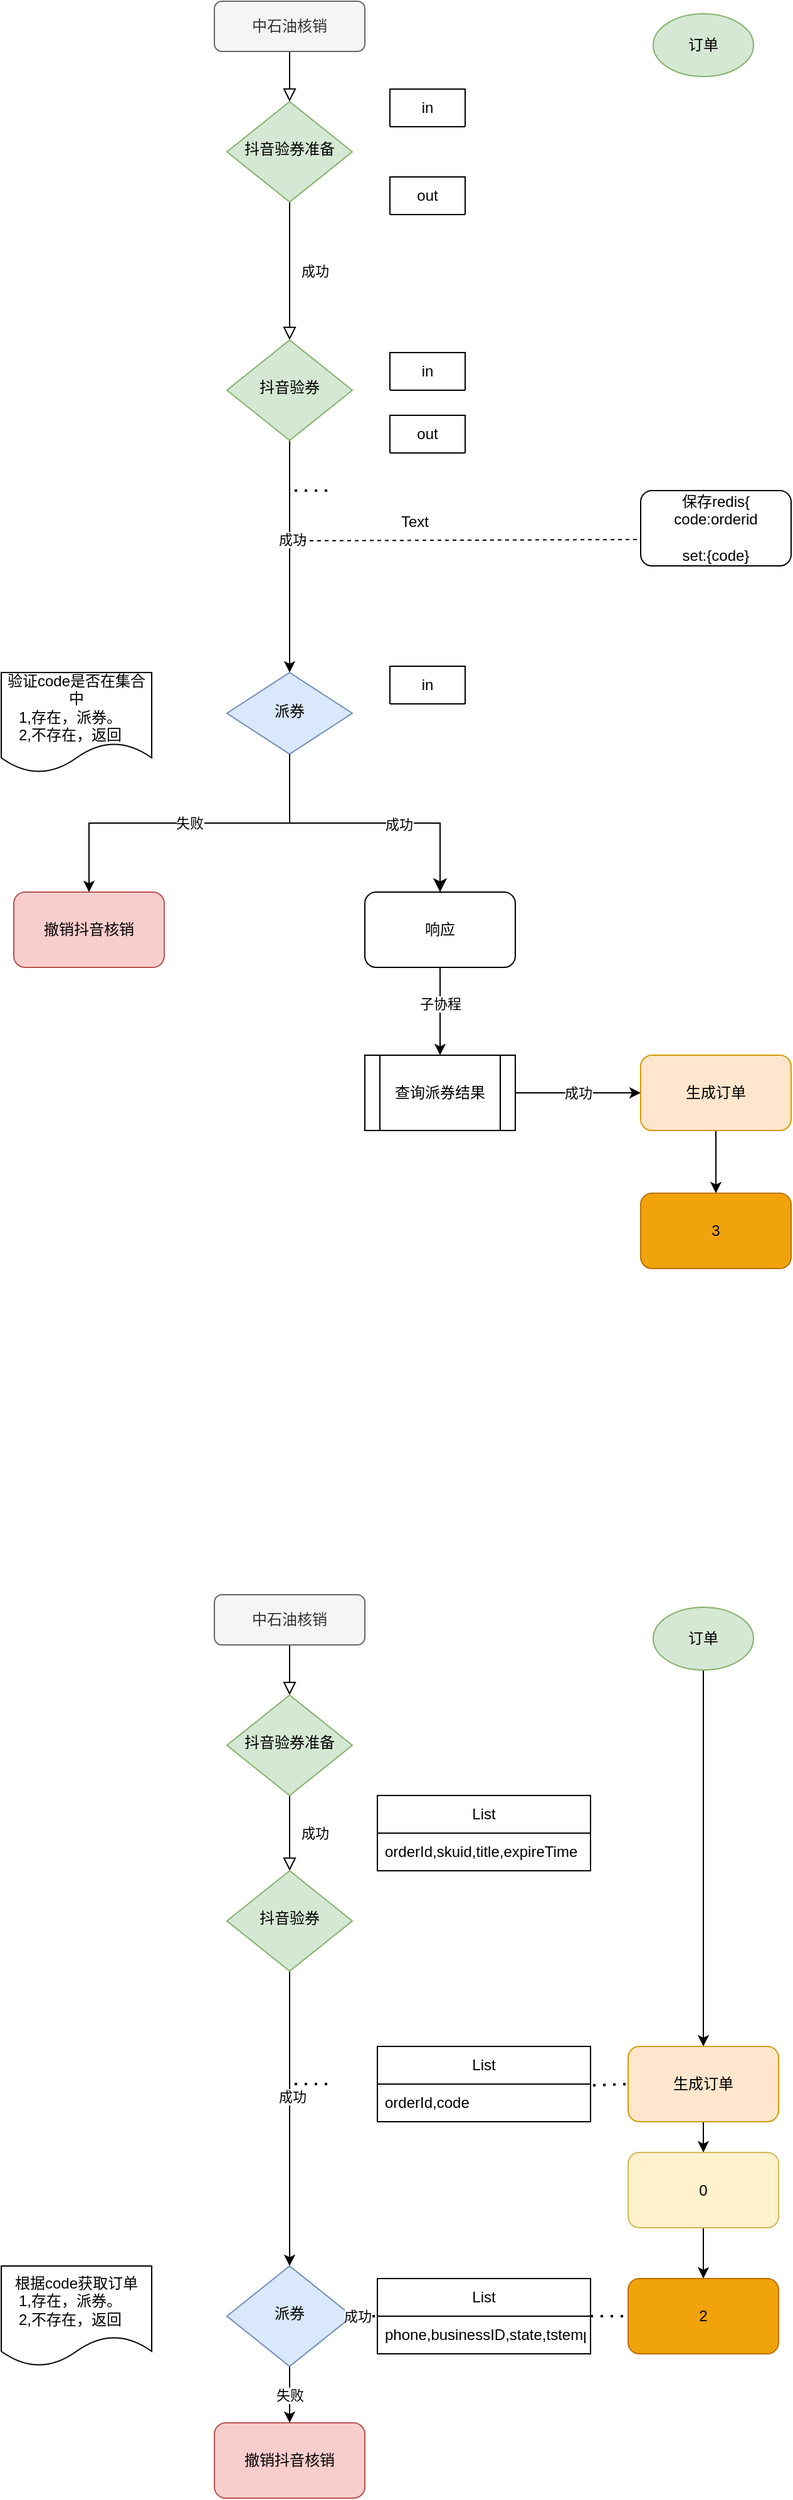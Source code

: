 <mxfile version="22.0.8" type="github">
  <diagram name="第 1 页" id="9qalYlBnHVuoMHJrbcrD">
    <mxGraphModel dx="1377" dy="803" grid="1" gridSize="10" guides="1" tooltips="1" connect="1" arrows="1" fold="1" page="1" pageScale="1" pageWidth="827" pageHeight="1169" math="0" shadow="0">
      <root>
        <mxCell id="0" />
        <mxCell id="1" parent="0" />
        <mxCell id="V5Eqevf83eR9iOCN-HKT-2" value="" style="rounded=0;html=1;jettySize=auto;orthogonalLoop=1;fontSize=11;endArrow=block;endFill=0;endSize=8;strokeWidth=1;shadow=0;labelBackgroundColor=none;edgeStyle=orthogonalEdgeStyle;" edge="1" parent="1" source="V5Eqevf83eR9iOCN-HKT-3" target="V5Eqevf83eR9iOCN-HKT-5">
          <mxGeometry relative="1" as="geometry" />
        </mxCell>
        <mxCell id="V5Eqevf83eR9iOCN-HKT-3" value="中石油核销" style="rounded=1;whiteSpace=wrap;html=1;fontSize=12;glass=0;strokeWidth=1;shadow=0;fillColor=#f5f5f5;fontColor=#333333;strokeColor=#666666;" vertex="1" parent="1">
          <mxGeometry x="540" y="80" width="120" height="40" as="geometry" />
        </mxCell>
        <mxCell id="V5Eqevf83eR9iOCN-HKT-4" value="成功" style="rounded=0;html=1;jettySize=auto;orthogonalLoop=1;fontSize=11;endArrow=block;endFill=0;endSize=8;strokeWidth=1;shadow=0;labelBackgroundColor=none;edgeStyle=orthogonalEdgeStyle;" edge="1" parent="1" source="V5Eqevf83eR9iOCN-HKT-5" target="V5Eqevf83eR9iOCN-HKT-8">
          <mxGeometry y="20" relative="1" as="geometry">
            <mxPoint as="offset" />
          </mxGeometry>
        </mxCell>
        <mxCell id="V5Eqevf83eR9iOCN-HKT-5" value="抖音验券准备" style="rhombus;whiteSpace=wrap;html=1;shadow=0;fontFamily=Helvetica;fontSize=12;align=center;strokeWidth=1;spacing=6;spacingTop=-4;fillColor=#d5e8d4;strokeColor=#82b366;" vertex="1" parent="1">
          <mxGeometry x="550" y="160" width="100" height="80" as="geometry" />
        </mxCell>
        <mxCell id="V5Eqevf83eR9iOCN-HKT-6" style="edgeStyle=orthogonalEdgeStyle;rounded=0;orthogonalLoop=1;jettySize=auto;html=1;exitX=0.5;exitY=1;exitDx=0;exitDy=0;entryX=0.5;entryY=0;entryDx=0;entryDy=0;" edge="1" parent="1" source="V5Eqevf83eR9iOCN-HKT-8" target="V5Eqevf83eR9iOCN-HKT-23">
          <mxGeometry relative="1" as="geometry" />
        </mxCell>
        <mxCell id="V5Eqevf83eR9iOCN-HKT-7" value="成功" style="edgeLabel;html=1;align=center;verticalAlign=middle;resizable=0;points=[];" vertex="1" connectable="0" parent="V5Eqevf83eR9iOCN-HKT-6">
          <mxGeometry x="-0.15" y="2" relative="1" as="geometry">
            <mxPoint as="offset" />
          </mxGeometry>
        </mxCell>
        <mxCell id="V5Eqevf83eR9iOCN-HKT-8" value="抖音验券" style="rhombus;whiteSpace=wrap;html=1;shadow=0;fontFamily=Helvetica;fontSize=12;align=center;strokeWidth=1;spacing=6;spacingTop=-4;fillColor=#d5e8d4;strokeColor=#82b366;" vertex="1" parent="1">
          <mxGeometry x="550" y="350" width="100" height="80" as="geometry" />
        </mxCell>
        <mxCell id="V5Eqevf83eR9iOCN-HKT-10" value="订单" style="ellipse;whiteSpace=wrap;html=1;fillColor=#d5e8d4;strokeColor=#82b366;" vertex="1" parent="1">
          <mxGeometry x="890" y="90" width="80" height="50" as="geometry" />
        </mxCell>
        <mxCell id="V5Eqevf83eR9iOCN-HKT-91" value="" style="edgeStyle=orthogonalEdgeStyle;rounded=0;orthogonalLoop=1;jettySize=auto;html=1;" edge="1" parent="1" source="V5Eqevf83eR9iOCN-HKT-12" target="V5Eqevf83eR9iOCN-HKT-16">
          <mxGeometry relative="1" as="geometry" />
        </mxCell>
        <mxCell id="V5Eqevf83eR9iOCN-HKT-12" value="生成订单" style="rounded=1;whiteSpace=wrap;html=1;fillColor=#ffe6cc;strokeColor=#d79b00;" vertex="1" parent="1">
          <mxGeometry x="880" y="920" width="120" height="60" as="geometry" />
        </mxCell>
        <mxCell id="V5Eqevf83eR9iOCN-HKT-15" value="撤销抖音核销" style="rounded=1;whiteSpace=wrap;html=1;fillColor=#f8cecc;strokeColor=#b85450;" vertex="1" parent="1">
          <mxGeometry x="380" y="790" width="120" height="60" as="geometry" />
        </mxCell>
        <mxCell id="V5Eqevf83eR9iOCN-HKT-16" value="3" style="rounded=1;whiteSpace=wrap;html=1;fillColor=#f0a30a;fontColor=#000000;strokeColor=#BD7000;" vertex="1" parent="1">
          <mxGeometry x="880" y="1030" width="120" height="60" as="geometry" />
        </mxCell>
        <mxCell id="V5Eqevf83eR9iOCN-HKT-20" value="out" style="swimlane;fontStyle=0;childLayout=stackLayout;horizontal=1;startSize=30;horizontalStack=0;resizeParent=1;resizeParentMax=0;resizeLast=0;collapsible=1;marginBottom=0;whiteSpace=wrap;html=1;" vertex="1" collapsed="1" parent="1">
          <mxGeometry x="680" y="410" width="60" height="30" as="geometry">
            <mxRectangle x="680" y="410" width="170" height="60" as="alternateBounds" />
          </mxGeometry>
        </mxCell>
        <mxCell id="V5Eqevf83eR9iOCN-HKT-21" value="&lt;div&gt;CertificateId、VerifyId&lt;/div&gt;" style="text;strokeColor=none;fillColor=none;align=left;verticalAlign=middle;spacingLeft=4;spacingRight=4;overflow=hidden;points=[[0,0.5],[1,0.5]];portConstraint=eastwest;rotatable=0;whiteSpace=wrap;html=1;" vertex="1" parent="V5Eqevf83eR9iOCN-HKT-20">
          <mxGeometry y="30" width="170" height="30" as="geometry" />
        </mxCell>
        <mxCell id="V5Eqevf83eR9iOCN-HKT-22" value="失败" style="edgeStyle=orthogonalEdgeStyle;rounded=0;orthogonalLoop=1;jettySize=auto;html=1;exitX=0.5;exitY=1;exitDx=0;exitDy=0;entryX=0.5;entryY=0;entryDx=0;entryDy=0;" edge="1" parent="1" source="V5Eqevf83eR9iOCN-HKT-23" target="V5Eqevf83eR9iOCN-HKT-15">
          <mxGeometry relative="1" as="geometry" />
        </mxCell>
        <mxCell id="V5Eqevf83eR9iOCN-HKT-23" value="派券" style="rhombus;whiteSpace=wrap;html=1;shadow=0;fontFamily=Helvetica;fontSize=12;align=center;strokeWidth=1;spacing=6;spacingTop=-4;fillColor=#dae8fc;strokeColor=#6c8ebf;" vertex="1" parent="1">
          <mxGeometry x="550" y="615" width="100" height="65" as="geometry" />
        </mxCell>
        <mxCell id="V5Eqevf83eR9iOCN-HKT-26" value="in" style="swimlane;fontStyle=0;childLayout=stackLayout;horizontal=1;startSize=30;horizontalStack=0;resizeParent=1;resizeParentMax=0;resizeLast=0;collapsible=1;marginBottom=0;whiteSpace=wrap;html=1;" vertex="1" collapsed="1" parent="1">
          <mxGeometry x="680" y="610" width="60" height="30" as="geometry">
            <mxRectangle x="680" y="610" width="170" height="60" as="alternateBounds" />
          </mxGeometry>
        </mxCell>
        <mxCell id="V5Eqevf83eR9iOCN-HKT-27" value="phone,code" style="text;strokeColor=none;fillColor=none;align=left;verticalAlign=middle;spacingLeft=4;spacingRight=4;overflow=hidden;points=[[0,0.5],[1,0.5]];portConstraint=eastwest;rotatable=0;whiteSpace=wrap;html=1;" vertex="1" parent="V5Eqevf83eR9iOCN-HKT-26">
          <mxGeometry y="30" width="170" height="30" as="geometry" />
        </mxCell>
        <mxCell id="V5Eqevf83eR9iOCN-HKT-28" value="&lt;div&gt;验证code是否在集合中&lt;/div&gt;&lt;div&gt;1,存在，派券。&amp;nbsp;&amp;nbsp;&amp;nbsp; &lt;br&gt;&lt;/div&gt;&lt;div&gt;2,不存在，返回&amp;nbsp;&amp;nbsp;&amp;nbsp; &lt;br&gt;&lt;/div&gt;" style="shape=document;whiteSpace=wrap;html=1;boundedLbl=1;" vertex="1" parent="1">
          <mxGeometry x="370" y="615" width="120" height="80" as="geometry" />
        </mxCell>
        <mxCell id="V5Eqevf83eR9iOCN-HKT-30" value="" style="endArrow=none;dashed=1;html=1;dashPattern=1 3;strokeWidth=2;rounded=0;" edge="1" parent="1">
          <mxGeometry width="50" height="50" relative="1" as="geometry">
            <mxPoint x="630" y="470" as="sourcePoint" />
            <mxPoint x="600" y="470" as="targetPoint" />
          </mxGeometry>
        </mxCell>
        <mxCell id="V5Eqevf83eR9iOCN-HKT-31" value="" style="rounded=0;html=1;jettySize=auto;orthogonalLoop=1;fontSize=11;endArrow=block;endFill=0;endSize=8;strokeWidth=1;shadow=0;labelBackgroundColor=none;edgeStyle=orthogonalEdgeStyle;" edge="1" parent="1" source="V5Eqevf83eR9iOCN-HKT-32" target="V5Eqevf83eR9iOCN-HKT-34">
          <mxGeometry relative="1" as="geometry" />
        </mxCell>
        <mxCell id="V5Eqevf83eR9iOCN-HKT-32" value="中石油核销" style="rounded=1;whiteSpace=wrap;html=1;fontSize=12;glass=0;strokeWidth=1;shadow=0;fillColor=#f5f5f5;fontColor=#333333;strokeColor=#666666;" vertex="1" parent="1">
          <mxGeometry x="540" y="1350" width="120" height="40" as="geometry" />
        </mxCell>
        <mxCell id="V5Eqevf83eR9iOCN-HKT-33" value="成功" style="rounded=0;html=1;jettySize=auto;orthogonalLoop=1;fontSize=11;endArrow=block;endFill=0;endSize=8;strokeWidth=1;shadow=0;labelBackgroundColor=none;edgeStyle=orthogonalEdgeStyle;" edge="1" parent="1" source="V5Eqevf83eR9iOCN-HKT-34" target="V5Eqevf83eR9iOCN-HKT-37">
          <mxGeometry y="20" relative="1" as="geometry">
            <mxPoint as="offset" />
          </mxGeometry>
        </mxCell>
        <mxCell id="V5Eqevf83eR9iOCN-HKT-34" value="抖音验券准备" style="rhombus;whiteSpace=wrap;html=1;shadow=0;fontFamily=Helvetica;fontSize=12;align=center;strokeWidth=1;spacing=6;spacingTop=-4;fillColor=#d5e8d4;strokeColor=#82b366;" vertex="1" parent="1">
          <mxGeometry x="550" y="1430" width="100" height="80" as="geometry" />
        </mxCell>
        <mxCell id="V5Eqevf83eR9iOCN-HKT-35" style="edgeStyle=orthogonalEdgeStyle;rounded=0;orthogonalLoop=1;jettySize=auto;html=1;exitX=0.5;exitY=1;exitDx=0;exitDy=0;entryX=0.5;entryY=0;entryDx=0;entryDy=0;" edge="1" parent="1" source="V5Eqevf83eR9iOCN-HKT-37" target="V5Eqevf83eR9iOCN-HKT-52">
          <mxGeometry relative="1" as="geometry" />
        </mxCell>
        <mxCell id="V5Eqevf83eR9iOCN-HKT-36" value="成功" style="edgeLabel;html=1;align=center;verticalAlign=middle;resizable=0;points=[];" vertex="1" connectable="0" parent="V5Eqevf83eR9iOCN-HKT-35">
          <mxGeometry x="-0.15" y="2" relative="1" as="geometry">
            <mxPoint as="offset" />
          </mxGeometry>
        </mxCell>
        <mxCell id="V5Eqevf83eR9iOCN-HKT-37" value="抖音验券" style="rhombus;whiteSpace=wrap;html=1;shadow=0;fontFamily=Helvetica;fontSize=12;align=center;strokeWidth=1;spacing=6;spacingTop=-4;fillColor=#d5e8d4;strokeColor=#82b366;" vertex="1" parent="1">
          <mxGeometry x="550" y="1570" width="100" height="80" as="geometry" />
        </mxCell>
        <mxCell id="V5Eqevf83eR9iOCN-HKT-38" style="edgeStyle=orthogonalEdgeStyle;rounded=0;orthogonalLoop=1;jettySize=auto;html=1;exitX=0.5;exitY=1;exitDx=0;exitDy=0;" edge="1" parent="1" source="V5Eqevf83eR9iOCN-HKT-39" target="V5Eqevf83eR9iOCN-HKT-41">
          <mxGeometry relative="1" as="geometry" />
        </mxCell>
        <mxCell id="V5Eqevf83eR9iOCN-HKT-39" value="订单" style="ellipse;whiteSpace=wrap;html=1;fillColor=#d5e8d4;strokeColor=#82b366;" vertex="1" parent="1">
          <mxGeometry x="890" y="1360" width="80" height="50" as="geometry" />
        </mxCell>
        <mxCell id="V5Eqevf83eR9iOCN-HKT-40" style="edgeStyle=orthogonalEdgeStyle;rounded=0;orthogonalLoop=1;jettySize=auto;html=1;exitX=0.5;exitY=1;exitDx=0;exitDy=0;entryX=0.5;entryY=0;entryDx=0;entryDy=0;" edge="1" parent="1" source="V5Eqevf83eR9iOCN-HKT-41" target="V5Eqevf83eR9iOCN-HKT-43">
          <mxGeometry relative="1" as="geometry" />
        </mxCell>
        <mxCell id="V5Eqevf83eR9iOCN-HKT-41" value="生成订单" style="rounded=1;whiteSpace=wrap;html=1;fillColor=#ffe6cc;strokeColor=#d79b00;" vertex="1" parent="1">
          <mxGeometry x="870" y="1710" width="120" height="60" as="geometry" />
        </mxCell>
        <mxCell id="V5Eqevf83eR9iOCN-HKT-42" style="edgeStyle=orthogonalEdgeStyle;rounded=0;orthogonalLoop=1;jettySize=auto;html=1;exitX=0.5;exitY=1;exitDx=0;exitDy=0;" edge="1" parent="1" source="V5Eqevf83eR9iOCN-HKT-43" target="V5Eqevf83eR9iOCN-HKT-45">
          <mxGeometry relative="1" as="geometry" />
        </mxCell>
        <mxCell id="V5Eqevf83eR9iOCN-HKT-43" value="0" style="rounded=1;whiteSpace=wrap;html=1;fillColor=#fff2cc;strokeColor=#d6b656;" vertex="1" parent="1">
          <mxGeometry x="870" y="1794.5" width="120" height="60" as="geometry" />
        </mxCell>
        <mxCell id="V5Eqevf83eR9iOCN-HKT-44" value="撤销抖音核销" style="rounded=1;whiteSpace=wrap;html=1;fillColor=#f8cecc;strokeColor=#b85450;" vertex="1" parent="1">
          <mxGeometry x="540" y="2010" width="120" height="60" as="geometry" />
        </mxCell>
        <mxCell id="V5Eqevf83eR9iOCN-HKT-45" value="2" style="rounded=1;whiteSpace=wrap;html=1;fillColor=#f0a30a;fontColor=#000000;strokeColor=#BD7000;" vertex="1" parent="1">
          <mxGeometry x="870" y="1895" width="120" height="60" as="geometry" />
        </mxCell>
        <mxCell id="V5Eqevf83eR9iOCN-HKT-46" value="" style="endArrow=none;dashed=1;html=1;dashPattern=1 3;strokeWidth=2;rounded=0;entryX=0;entryY=0.5;entryDx=0;entryDy=0;exitX=1;exitY=0.5;exitDx=0;exitDy=0;" edge="1" parent="1" source="V5Eqevf83eR9iOCN-HKT-55" target="V5Eqevf83eR9iOCN-HKT-45">
          <mxGeometry width="50" height="50" relative="1" as="geometry">
            <mxPoint x="700" y="1690" as="sourcePoint" />
            <mxPoint x="750" y="1640" as="targetPoint" />
          </mxGeometry>
        </mxCell>
        <mxCell id="V5Eqevf83eR9iOCN-HKT-47" value="List" style="swimlane;fontStyle=0;childLayout=stackLayout;horizontal=1;startSize=30;horizontalStack=0;resizeParent=1;resizeParentMax=0;resizeLast=0;collapsible=1;marginBottom=0;whiteSpace=wrap;html=1;" vertex="1" parent="1">
          <mxGeometry x="670" y="1710" width="170" height="60" as="geometry">
            <mxRectangle x="640" y="450" width="60" height="30" as="alternateBounds" />
          </mxGeometry>
        </mxCell>
        <mxCell id="V5Eqevf83eR9iOCN-HKT-48" value="orderId,code" style="text;strokeColor=none;fillColor=none;align=left;verticalAlign=middle;spacingLeft=4;spacingRight=4;overflow=hidden;points=[[0,0.5],[1,0.5]];portConstraint=eastwest;rotatable=0;whiteSpace=wrap;html=1;" vertex="1" parent="V5Eqevf83eR9iOCN-HKT-47">
          <mxGeometry y="30" width="170" height="30" as="geometry" />
        </mxCell>
        <mxCell id="V5Eqevf83eR9iOCN-HKT-49" value="List" style="swimlane;fontStyle=0;childLayout=stackLayout;horizontal=1;startSize=30;horizontalStack=0;resizeParent=1;resizeParentMax=0;resizeLast=0;collapsible=1;marginBottom=0;whiteSpace=wrap;html=1;" vertex="1" parent="1">
          <mxGeometry x="670" y="1510" width="170" height="60" as="geometry">
            <mxRectangle x="660" y="255" width="60" height="30" as="alternateBounds" />
          </mxGeometry>
        </mxCell>
        <mxCell id="V5Eqevf83eR9iOCN-HKT-50" value="&lt;div&gt;orderId,skuid,title,expireTime&lt;/div&gt;" style="text;strokeColor=none;fillColor=none;align=left;verticalAlign=middle;spacingLeft=4;spacingRight=4;overflow=hidden;points=[[0,0.5],[1,0.5]];portConstraint=eastwest;rotatable=0;whiteSpace=wrap;html=1;" vertex="1" parent="V5Eqevf83eR9iOCN-HKT-49">
          <mxGeometry y="30" width="170" height="30" as="geometry" />
        </mxCell>
        <mxCell id="V5Eqevf83eR9iOCN-HKT-51" value="失败" style="edgeStyle=orthogonalEdgeStyle;rounded=0;orthogonalLoop=1;jettySize=auto;html=1;exitX=0.5;exitY=1;exitDx=0;exitDy=0;entryX=0.5;entryY=0;entryDx=0;entryDy=0;" edge="1" parent="1" source="V5Eqevf83eR9iOCN-HKT-52" target="V5Eqevf83eR9iOCN-HKT-44">
          <mxGeometry relative="1" as="geometry" />
        </mxCell>
        <mxCell id="V5Eqevf83eR9iOCN-HKT-52" value="派券" style="rhombus;whiteSpace=wrap;html=1;shadow=0;fontFamily=Helvetica;fontSize=12;align=center;strokeWidth=1;spacing=6;spacingTop=-4;fillColor=#dae8fc;strokeColor=#6c8ebf;" vertex="1" parent="1">
          <mxGeometry x="550" y="1885" width="100" height="80" as="geometry" />
        </mxCell>
        <mxCell id="V5Eqevf83eR9iOCN-HKT-53" value="" style="endArrow=none;dashed=1;html=1;dashPattern=1 3;strokeWidth=2;rounded=0;entryX=0;entryY=0.5;entryDx=0;entryDy=0;exitX=1;exitY=0.5;exitDx=0;exitDy=0;" edge="1" parent="1" source="V5Eqevf83eR9iOCN-HKT-52" target="V5Eqevf83eR9iOCN-HKT-55">
          <mxGeometry width="50" height="50" relative="1" as="geometry">
            <mxPoint x="650" y="1770" as="sourcePoint" />
            <mxPoint x="870" y="1770" as="targetPoint" />
          </mxGeometry>
        </mxCell>
        <mxCell id="V5Eqevf83eR9iOCN-HKT-54" value="成功" style="edgeLabel;html=1;align=center;verticalAlign=middle;resizable=0;points=[];" vertex="1" connectable="0" parent="V5Eqevf83eR9iOCN-HKT-53">
          <mxGeometry x="-0.6" relative="1" as="geometry">
            <mxPoint as="offset" />
          </mxGeometry>
        </mxCell>
        <mxCell id="V5Eqevf83eR9iOCN-HKT-55" value="List" style="swimlane;fontStyle=0;childLayout=stackLayout;horizontal=1;startSize=30;horizontalStack=0;resizeParent=1;resizeParentMax=0;resizeLast=0;collapsible=1;marginBottom=0;whiteSpace=wrap;html=1;" vertex="1" parent="1">
          <mxGeometry x="670" y="1895" width="170" height="60" as="geometry">
            <mxRectangle x="690" y="625" width="60" height="30" as="alternateBounds" />
          </mxGeometry>
        </mxCell>
        <mxCell id="V5Eqevf83eR9iOCN-HKT-56" value="phone,businessID,state,tstemp" style="text;strokeColor=none;fillColor=none;align=left;verticalAlign=middle;spacingLeft=4;spacingRight=4;overflow=hidden;points=[[0,0.5],[1,0.5]];portConstraint=eastwest;rotatable=0;whiteSpace=wrap;html=1;" vertex="1" parent="V5Eqevf83eR9iOCN-HKT-55">
          <mxGeometry y="30" width="170" height="30" as="geometry" />
        </mxCell>
        <mxCell id="V5Eqevf83eR9iOCN-HKT-57" value="&lt;div&gt;根据code获取订单&lt;/div&gt;&lt;div&gt;1,存在，派券。&amp;nbsp;&amp;nbsp;&amp;nbsp; &lt;br&gt;&lt;/div&gt;&lt;div&gt;2,不存在，返回&amp;nbsp;&amp;nbsp;&amp;nbsp; &lt;br&gt;&lt;/div&gt;" style="shape=document;whiteSpace=wrap;html=1;boundedLbl=1;" vertex="1" parent="1">
          <mxGeometry x="370" y="1885" width="120" height="80" as="geometry" />
        </mxCell>
        <mxCell id="V5Eqevf83eR9iOCN-HKT-58" value="" style="endArrow=none;dashed=1;html=1;dashPattern=1 3;strokeWidth=2;rounded=0;entryX=0;entryY=0.5;entryDx=0;entryDy=0;exitX=1.012;exitY=0.033;exitDx=0;exitDy=0;exitPerimeter=0;" edge="1" parent="1" source="V5Eqevf83eR9iOCN-HKT-48" target="V5Eqevf83eR9iOCN-HKT-41">
          <mxGeometry width="50" height="50" relative="1" as="geometry">
            <mxPoint x="700" y="1710" as="sourcePoint" />
            <mxPoint x="750" y="1660" as="targetPoint" />
          </mxGeometry>
        </mxCell>
        <mxCell id="V5Eqevf83eR9iOCN-HKT-59" value="" style="endArrow=none;dashed=1;html=1;dashPattern=1 3;strokeWidth=2;rounded=0;" edge="1" parent="1">
          <mxGeometry width="50" height="50" relative="1" as="geometry">
            <mxPoint x="630" y="1740" as="sourcePoint" />
            <mxPoint x="600" y="1740" as="targetPoint" />
          </mxGeometry>
        </mxCell>
        <mxCell id="V5Eqevf83eR9iOCN-HKT-60" value="保存redis{ code:orderid&lt;br&gt;&lt;br&gt;set:{code}" style="rounded=1;whiteSpace=wrap;html=1;" vertex="1" parent="1">
          <mxGeometry x="880" y="470" width="120" height="60" as="geometry" />
        </mxCell>
        <mxCell id="V5Eqevf83eR9iOCN-HKT-61" value="in" style="swimlane;fontStyle=0;childLayout=stackLayout;horizontal=1;startSize=30;horizontalStack=0;resizeParent=1;resizeParentMax=0;resizeLast=0;collapsible=1;marginBottom=0;whiteSpace=wrap;html=1;" vertex="1" collapsed="1" parent="1">
          <mxGeometry x="680" y="150" width="60" height="30" as="geometry">
            <mxRectangle x="680" y="130" width="130" height="60" as="alternateBounds" />
          </mxGeometry>
        </mxCell>
        <mxCell id="V5Eqevf83eR9iOCN-HKT-62" value="抖音券码/链接" style="text;strokeColor=none;fillColor=none;align=left;verticalAlign=middle;spacingLeft=4;spacingRight=4;overflow=hidden;points=[[0,0.5],[1,0.5]];portConstraint=eastwest;rotatable=0;whiteSpace=wrap;html=1;" vertex="1" parent="V5Eqevf83eR9iOCN-HKT-61">
          <mxGeometry y="30" width="130" height="30" as="geometry" />
        </mxCell>
        <mxCell id="V5Eqevf83eR9iOCN-HKT-65" value="out" style="swimlane;fontStyle=0;childLayout=stackLayout;horizontal=1;startSize=30;horizontalStack=0;resizeParent=1;resizeParentMax=0;resizeLast=0;collapsible=1;marginBottom=0;whiteSpace=wrap;html=1;" vertex="1" collapsed="1" parent="1">
          <mxGeometry x="680" y="220" width="60" height="30" as="geometry">
            <mxRectangle x="680" y="170" width="140" height="60" as="alternateBounds" />
          </mxGeometry>
        </mxCell>
        <mxCell id="V5Eqevf83eR9iOCN-HKT-66" value="code" style="text;strokeColor=none;fillColor=none;align=left;verticalAlign=middle;spacingLeft=4;spacingRight=4;overflow=hidden;points=[[0,0.5],[1,0.5]];portConstraint=eastwest;rotatable=0;whiteSpace=wrap;html=1;" vertex="1" parent="V5Eqevf83eR9iOCN-HKT-65">
          <mxGeometry y="30" width="140" height="30" as="geometry" />
        </mxCell>
        <mxCell id="V5Eqevf83eR9iOCN-HKT-69" value="in" style="swimlane;fontStyle=0;childLayout=stackLayout;horizontal=1;startSize=30;horizontalStack=0;resizeParent=1;resizeParentMax=0;resizeLast=0;collapsible=1;marginBottom=0;whiteSpace=wrap;html=1;" vertex="1" collapsed="1" parent="1">
          <mxGeometry x="680" y="360" width="60" height="30" as="geometry">
            <mxRectangle x="680" y="360" width="140" height="60" as="alternateBounds" />
          </mxGeometry>
        </mxCell>
        <mxCell id="V5Eqevf83eR9iOCN-HKT-70" value="code、orderID" style="text;strokeColor=none;fillColor=none;align=left;verticalAlign=middle;spacingLeft=4;spacingRight=4;overflow=hidden;points=[[0,0.5],[1,0.5]];portConstraint=eastwest;rotatable=0;whiteSpace=wrap;html=1;" vertex="1" parent="V5Eqevf83eR9iOCN-HKT-69">
          <mxGeometry y="30" width="140" height="30" as="geometry" />
        </mxCell>
        <mxCell id="V5Eqevf83eR9iOCN-HKT-73" value="" style="endArrow=none;dashed=1;html=1;rounded=0;entryX=-0.008;entryY=0.65;entryDx=0;entryDy=0;entryPerimeter=0;" edge="1" parent="1" target="V5Eqevf83eR9iOCN-HKT-60">
          <mxGeometry width="50" height="50" relative="1" as="geometry">
            <mxPoint x="610" y="510" as="sourcePoint" />
            <mxPoint x="730" y="460" as="targetPoint" />
          </mxGeometry>
        </mxCell>
        <mxCell id="V5Eqevf83eR9iOCN-HKT-85" style="edgeStyle=orthogonalEdgeStyle;rounded=0;orthogonalLoop=1;jettySize=auto;html=1;exitX=0.5;exitY=1;exitDx=0;exitDy=0;" edge="1" parent="1" source="V5Eqevf83eR9iOCN-HKT-76" target="V5Eqevf83eR9iOCN-HKT-86">
          <mxGeometry relative="1" as="geometry">
            <mxPoint x="720" y="950" as="targetPoint" />
          </mxGeometry>
        </mxCell>
        <mxCell id="V5Eqevf83eR9iOCN-HKT-87" value="子协程" style="edgeLabel;html=1;align=center;verticalAlign=middle;resizable=0;points=[];" vertex="1" connectable="0" parent="V5Eqevf83eR9iOCN-HKT-85">
          <mxGeometry x="-0.171" relative="1" as="geometry">
            <mxPoint as="offset" />
          </mxGeometry>
        </mxCell>
        <mxCell id="V5Eqevf83eR9iOCN-HKT-76" value="响应" style="rounded=1;whiteSpace=wrap;html=1;" vertex="1" parent="1">
          <mxGeometry x="660" y="790" width="120" height="60" as="geometry" />
        </mxCell>
        <mxCell id="V5Eqevf83eR9iOCN-HKT-78" value="Text" style="text;html=1;strokeColor=none;fillColor=none;align=center;verticalAlign=middle;whiteSpace=wrap;rounded=0;" vertex="1" parent="1">
          <mxGeometry x="670" y="480" width="60" height="30" as="geometry" />
        </mxCell>
        <mxCell id="V5Eqevf83eR9iOCN-HKT-81" value="" style="edgeStyle=elbowEdgeStyle;elbow=vertical;endArrow=classic;html=1;curved=0;rounded=0;endSize=8;startSize=8;exitX=0.5;exitY=1;exitDx=0;exitDy=0;" edge="1" parent="1" source="V5Eqevf83eR9iOCN-HKT-23" target="V5Eqevf83eR9iOCN-HKT-76">
          <mxGeometry width="50" height="50" relative="1" as="geometry">
            <mxPoint x="660" y="760" as="sourcePoint" />
            <mxPoint x="710" y="710" as="targetPoint" />
          </mxGeometry>
        </mxCell>
        <mxCell id="V5Eqevf83eR9iOCN-HKT-82" value="成功" style="edgeLabel;html=1;align=center;verticalAlign=middle;resizable=0;points=[];" vertex="1" connectable="0" parent="V5Eqevf83eR9iOCN-HKT-81">
          <mxGeometry x="0.235" relative="1" as="geometry">
            <mxPoint y="1" as="offset" />
          </mxGeometry>
        </mxCell>
        <mxCell id="V5Eqevf83eR9iOCN-HKT-86" value="查询派券结果" style="shape=process;whiteSpace=wrap;html=1;backgroundOutline=1;" vertex="1" parent="1">
          <mxGeometry x="660" y="920" width="120" height="60" as="geometry" />
        </mxCell>
        <mxCell id="V5Eqevf83eR9iOCN-HKT-88" value="" style="endArrow=classic;html=1;rounded=0;entryX=0;entryY=0.5;entryDx=0;entryDy=0;exitX=1;exitY=0.5;exitDx=0;exitDy=0;" edge="1" parent="1" source="V5Eqevf83eR9iOCN-HKT-86" target="V5Eqevf83eR9iOCN-HKT-12">
          <mxGeometry width="50" height="50" relative="1" as="geometry">
            <mxPoint x="680" y="830" as="sourcePoint" />
            <mxPoint x="730" y="780" as="targetPoint" />
          </mxGeometry>
        </mxCell>
        <mxCell id="V5Eqevf83eR9iOCN-HKT-89" value="成功" style="edgeLabel;html=1;align=center;verticalAlign=middle;resizable=0;points=[];" vertex="1" connectable="0" parent="V5Eqevf83eR9iOCN-HKT-88">
          <mxGeometry relative="1" as="geometry">
            <mxPoint as="offset" />
          </mxGeometry>
        </mxCell>
      </root>
    </mxGraphModel>
  </diagram>
</mxfile>
